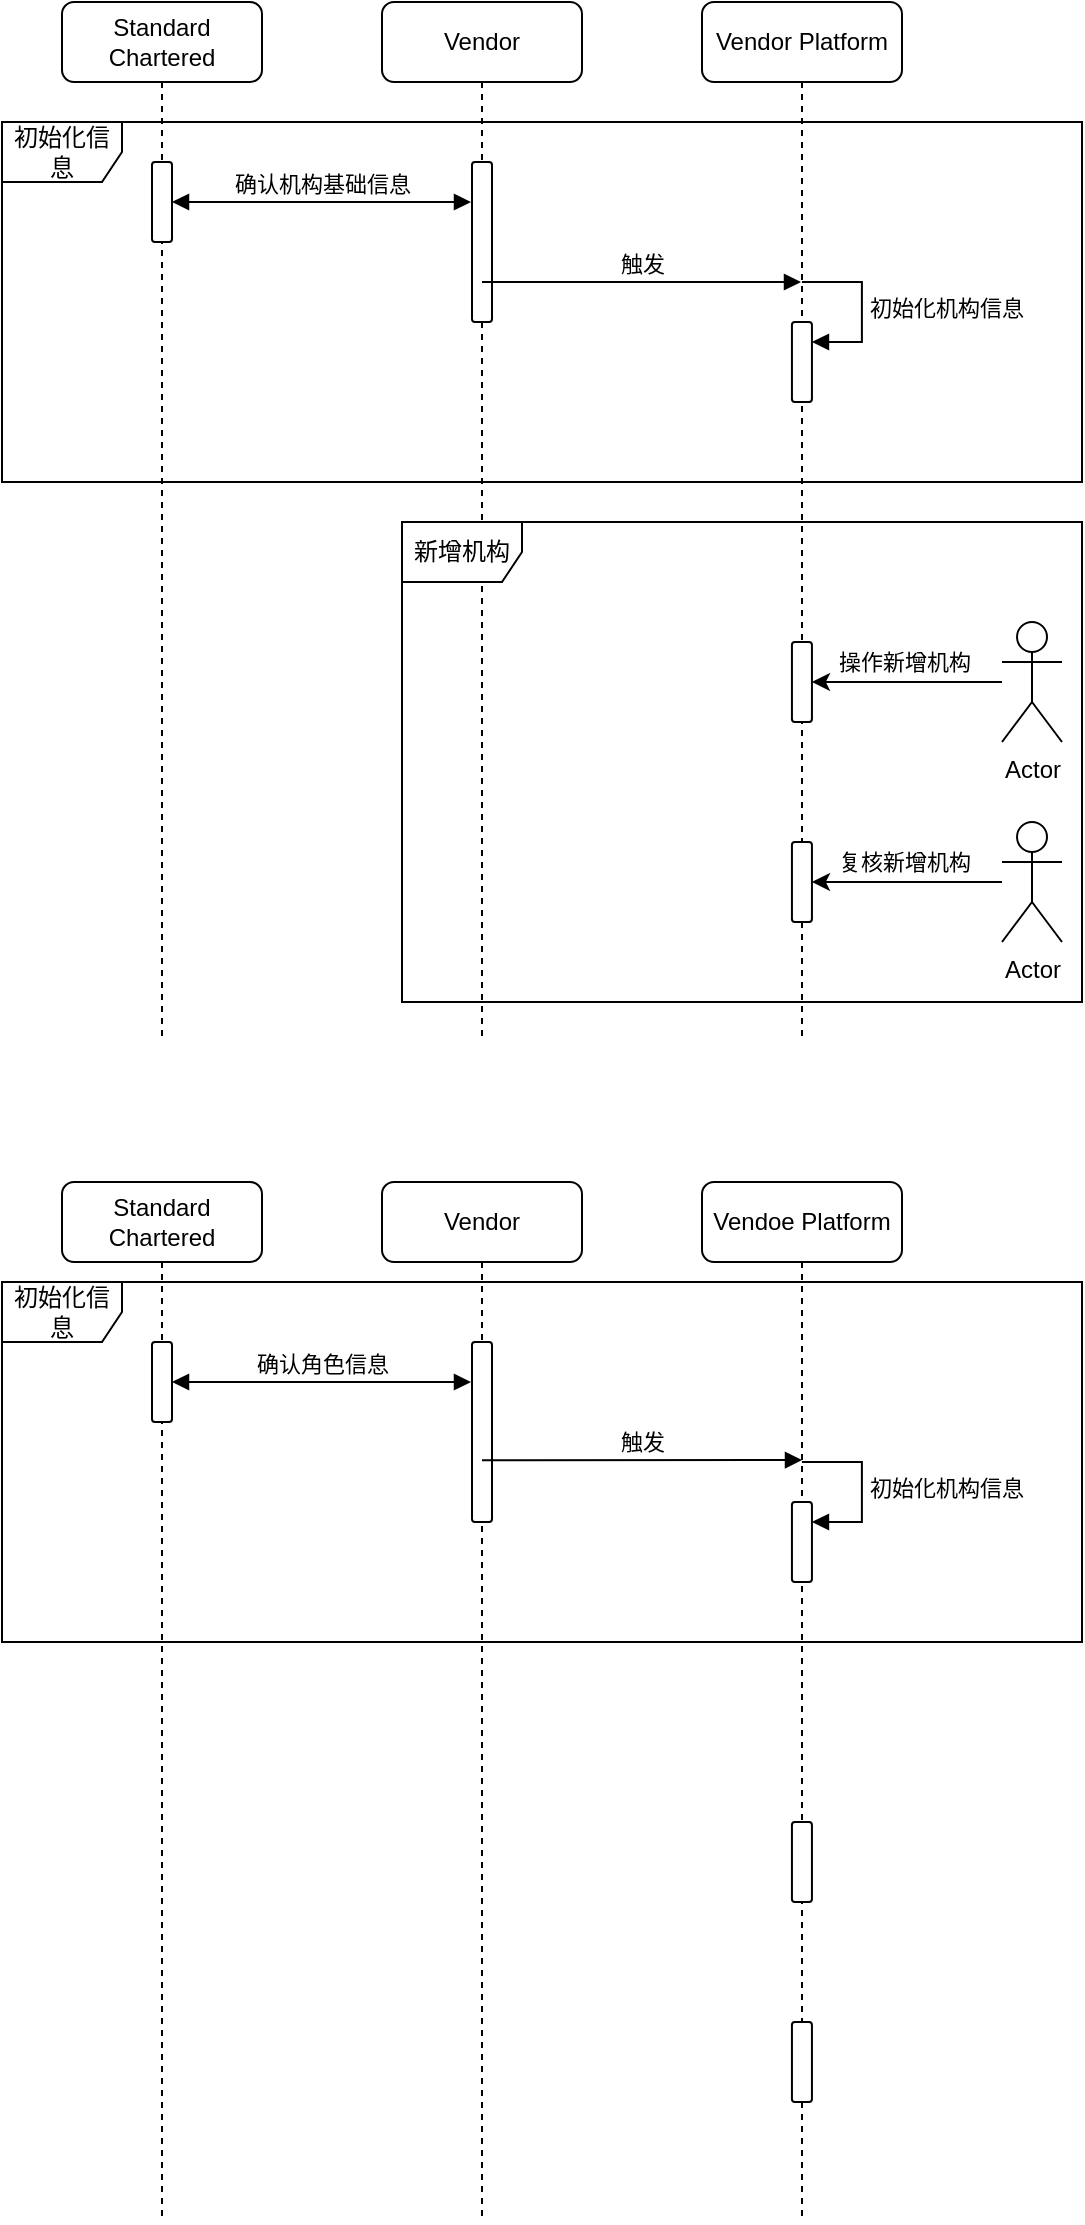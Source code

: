 <mxfile version="21.3.4" type="github">
  <diagram name="Page-1" id="2YBvvXClWsGukQMizWep">
    <mxGraphModel dx="989" dy="554" grid="0" gridSize="10" guides="1" tooltips="1" connect="1" arrows="1" fold="1" page="1" pageScale="1" pageWidth="850" pageHeight="1100" math="0" shadow="0">
      <root>
        <mxCell id="0" />
        <mxCell id="1" parent="0" />
        <mxCell id="HsPvvpVKl6wt8FLx81A3-1" value="Standard Chartered" style="shape=umlLifeline;perimeter=lifelinePerimeter;whiteSpace=wrap;html=1;container=1;dropTarget=0;collapsible=0;recursiveResize=0;outlineConnect=0;portConstraint=eastwest;newEdgeStyle={&quot;edgeStyle&quot;:&quot;elbowEdgeStyle&quot;,&quot;elbow&quot;:&quot;vertical&quot;,&quot;curved&quot;:0,&quot;rounded&quot;:0};rounded=1;" parent="1" vertex="1">
          <mxGeometry x="190" y="40" width="100" height="520" as="geometry" />
        </mxCell>
        <mxCell id="HsPvvpVKl6wt8FLx81A3-3" value="" style="html=1;points=[];perimeter=orthogonalPerimeter;outlineConnect=0;targetShapes=umlLifeline;portConstraint=eastwest;newEdgeStyle={&quot;edgeStyle&quot;:&quot;elbowEdgeStyle&quot;,&quot;elbow&quot;:&quot;vertical&quot;,&quot;curved&quot;:0,&quot;rounded&quot;:0};rounded=1;" parent="HsPvvpVKl6wt8FLx81A3-1" vertex="1">
          <mxGeometry x="45" y="80" width="10" height="40" as="geometry" />
        </mxCell>
        <mxCell id="HsPvvpVKl6wt8FLx81A3-2" value="Vendor" style="shape=umlLifeline;perimeter=lifelinePerimeter;whiteSpace=wrap;html=1;container=1;dropTarget=0;collapsible=0;recursiveResize=0;outlineConnect=0;portConstraint=eastwest;newEdgeStyle={&quot;edgeStyle&quot;:&quot;elbowEdgeStyle&quot;,&quot;elbow&quot;:&quot;vertical&quot;,&quot;curved&quot;:0,&quot;rounded&quot;:0};rounded=1;" parent="1" vertex="1">
          <mxGeometry x="350" y="40" width="100" height="520" as="geometry" />
        </mxCell>
        <mxCell id="HsPvvpVKl6wt8FLx81A3-4" value="" style="html=1;points=[];perimeter=orthogonalPerimeter;outlineConnect=0;targetShapes=umlLifeline;portConstraint=eastwest;newEdgeStyle={&quot;edgeStyle&quot;:&quot;elbowEdgeStyle&quot;,&quot;elbow&quot;:&quot;vertical&quot;,&quot;curved&quot;:0,&quot;rounded&quot;:0};rounded=1;" parent="HsPvvpVKl6wt8FLx81A3-2" vertex="1">
          <mxGeometry x="45" y="80" width="10" height="80" as="geometry" />
        </mxCell>
        <mxCell id="HsPvvpVKl6wt8FLx81A3-5" value="确认机构基础信息" style="html=1;verticalAlign=bottom;endArrow=block;edgeStyle=elbowEdgeStyle;elbow=vertical;curved=0;rounded=0;startArrow=block;startFill=1;" parent="1" edge="1">
          <mxGeometry width="80" relative="1" as="geometry">
            <mxPoint x="245" y="140" as="sourcePoint" />
            <mxPoint x="394.5" y="140" as="targetPoint" />
          </mxGeometry>
        </mxCell>
        <mxCell id="HsPvvpVKl6wt8FLx81A3-12" value="初始化信息" style="shape=umlFrame;whiteSpace=wrap;html=1;pointerEvents=0;rounded=1;" parent="1" vertex="1">
          <mxGeometry x="160" y="100" width="540" height="180" as="geometry" />
        </mxCell>
        <mxCell id="HsPvvpVKl6wt8FLx81A3-13" value="新增机构" style="shape=umlFrame;whiteSpace=wrap;html=1;pointerEvents=0;rounded=1;" parent="1" vertex="1">
          <mxGeometry x="360" y="300" width="340" height="240" as="geometry" />
        </mxCell>
        <mxCell id="HsPvvpVKl6wt8FLx81A3-19" value="Vendor Platform" style="shape=umlLifeline;perimeter=lifelinePerimeter;whiteSpace=wrap;html=1;container=1;dropTarget=0;collapsible=0;recursiveResize=0;outlineConnect=0;portConstraint=eastwest;newEdgeStyle={&quot;edgeStyle&quot;:&quot;elbowEdgeStyle&quot;,&quot;elbow&quot;:&quot;vertical&quot;,&quot;curved&quot;:0,&quot;rounded&quot;:0};rounded=1;" parent="1" vertex="1">
          <mxGeometry x="510" y="40" width="100" height="520" as="geometry" />
        </mxCell>
        <mxCell id="HsPvvpVKl6wt8FLx81A3-9" value="" style="html=1;points=[];perimeter=orthogonalPerimeter;outlineConnect=0;targetShapes=umlLifeline;portConstraint=eastwest;newEdgeStyle={&quot;edgeStyle&quot;:&quot;elbowEdgeStyle&quot;,&quot;elbow&quot;:&quot;vertical&quot;,&quot;curved&quot;:0,&quot;rounded&quot;:0};rounded=1;" parent="HsPvvpVKl6wt8FLx81A3-19" vertex="1">
          <mxGeometry x="44.97" y="160" width="10" height="40" as="geometry" />
        </mxCell>
        <mxCell id="HsPvvpVKl6wt8FLx81A3-10" value="初始化机构信息" style="html=1;align=left;spacingLeft=2;endArrow=block;rounded=0;edgeStyle=orthogonalEdgeStyle;curved=0;rounded=0;" parent="HsPvvpVKl6wt8FLx81A3-19" target="HsPvvpVKl6wt8FLx81A3-9" edge="1">
          <mxGeometry relative="1" as="geometry">
            <mxPoint x="49.97" y="140" as="sourcePoint" />
            <Array as="points">
              <mxPoint x="79.97" y="170" />
            </Array>
          </mxGeometry>
        </mxCell>
        <mxCell id="HsPvvpVKl6wt8FLx81A3-14" value="" style="html=1;points=[];perimeter=orthogonalPerimeter;outlineConnect=0;targetShapes=umlLifeline;portConstraint=eastwest;newEdgeStyle={&quot;edgeStyle&quot;:&quot;elbowEdgeStyle&quot;,&quot;elbow&quot;:&quot;vertical&quot;,&quot;curved&quot;:0,&quot;rounded&quot;:0};rounded=1;" parent="HsPvvpVKl6wt8FLx81A3-19" vertex="1">
          <mxGeometry x="44.97" y="320" width="10" height="40" as="geometry" />
        </mxCell>
        <mxCell id="HsPvvpVKl6wt8FLx81A3-18" value="" style="html=1;points=[];perimeter=orthogonalPerimeter;outlineConnect=0;targetShapes=umlLifeline;portConstraint=eastwest;newEdgeStyle={&quot;edgeStyle&quot;:&quot;elbowEdgeStyle&quot;,&quot;elbow&quot;:&quot;vertical&quot;,&quot;curved&quot;:0,&quot;rounded&quot;:0};rounded=1;" parent="HsPvvpVKl6wt8FLx81A3-19" vertex="1">
          <mxGeometry x="44.97" y="420" width="10" height="40" as="geometry" />
        </mxCell>
        <mxCell id="HsPvvpVKl6wt8FLx81A3-23" value="触发" style="html=1;verticalAlign=bottom;endArrow=block;edgeStyle=elbowEdgeStyle;elbow=vertical;curved=0;rounded=0;" parent="1" target="HsPvvpVKl6wt8FLx81A3-19" edge="1">
          <mxGeometry width="80" relative="1" as="geometry">
            <mxPoint x="400" y="180" as="sourcePoint" />
            <mxPoint x="480" y="180" as="targetPoint" />
          </mxGeometry>
        </mxCell>
        <mxCell id="HsPvvpVKl6wt8FLx81A3-11" value="Actor" style="shape=umlActor;verticalLabelPosition=bottom;verticalAlign=top;html=1;rounded=1;" parent="1" vertex="1">
          <mxGeometry x="660" y="350" width="30" height="60" as="geometry" />
        </mxCell>
        <mxCell id="HsPvvpVKl6wt8FLx81A3-15" value="操作新增机构" style="edgeStyle=orthogonalEdgeStyle;rounded=1;orthogonalLoop=1;jettySize=auto;html=1;" parent="1" source="HsPvvpVKl6wt8FLx81A3-11" target="HsPvvpVKl6wt8FLx81A3-14" edge="1">
          <mxGeometry x="0.032" y="-10" relative="1" as="geometry">
            <mxPoint as="offset" />
          </mxGeometry>
        </mxCell>
        <mxCell id="HsPvvpVKl6wt8FLx81A3-17" value="Actor" style="shape=umlActor;verticalLabelPosition=bottom;verticalAlign=top;html=1;rounded=1;" parent="1" vertex="1">
          <mxGeometry x="660" y="450" width="30" height="60" as="geometry" />
        </mxCell>
        <mxCell id="HsPvvpVKl6wt8FLx81A3-16" value="复核新增机构" style="edgeStyle=orthogonalEdgeStyle;rounded=1;orthogonalLoop=1;jettySize=auto;html=1;" parent="1" source="HsPvvpVKl6wt8FLx81A3-17" target="HsPvvpVKl6wt8FLx81A3-18" edge="1">
          <mxGeometry x="0.032" y="-10" relative="1" as="geometry">
            <mxPoint as="offset" />
          </mxGeometry>
        </mxCell>
        <mxCell id="k0ZV6RqPwpYbCEPCWNfD-1" value="Standard Chartered" style="shape=umlLifeline;perimeter=lifelinePerimeter;whiteSpace=wrap;html=1;container=1;dropTarget=0;collapsible=0;recursiveResize=0;outlineConnect=0;portConstraint=eastwest;newEdgeStyle={&quot;edgeStyle&quot;:&quot;elbowEdgeStyle&quot;,&quot;elbow&quot;:&quot;vertical&quot;,&quot;curved&quot;:0,&quot;rounded&quot;:0};rounded=1;" vertex="1" parent="1">
          <mxGeometry x="190" y="630" width="100" height="520" as="geometry" />
        </mxCell>
        <mxCell id="k0ZV6RqPwpYbCEPCWNfD-2" value="" style="html=1;points=[];perimeter=orthogonalPerimeter;outlineConnect=0;targetShapes=umlLifeline;portConstraint=eastwest;newEdgeStyle={&quot;edgeStyle&quot;:&quot;elbowEdgeStyle&quot;,&quot;elbow&quot;:&quot;vertical&quot;,&quot;curved&quot;:0,&quot;rounded&quot;:0};rounded=1;" vertex="1" parent="k0ZV6RqPwpYbCEPCWNfD-1">
          <mxGeometry x="45" y="80" width="10" height="40" as="geometry" />
        </mxCell>
        <mxCell id="k0ZV6RqPwpYbCEPCWNfD-3" value="Vendor" style="shape=umlLifeline;perimeter=lifelinePerimeter;whiteSpace=wrap;html=1;container=1;dropTarget=0;collapsible=0;recursiveResize=0;outlineConnect=0;portConstraint=eastwest;newEdgeStyle={&quot;edgeStyle&quot;:&quot;elbowEdgeStyle&quot;,&quot;elbow&quot;:&quot;vertical&quot;,&quot;curved&quot;:0,&quot;rounded&quot;:0};rounded=1;" vertex="1" parent="1">
          <mxGeometry x="350" y="630" width="100" height="520" as="geometry" />
        </mxCell>
        <mxCell id="k0ZV6RqPwpYbCEPCWNfD-4" value="" style="html=1;points=[];perimeter=orthogonalPerimeter;outlineConnect=0;targetShapes=umlLifeline;portConstraint=eastwest;newEdgeStyle={&quot;edgeStyle&quot;:&quot;elbowEdgeStyle&quot;,&quot;elbow&quot;:&quot;vertical&quot;,&quot;curved&quot;:0,&quot;rounded&quot;:0};rounded=1;" vertex="1" parent="k0ZV6RqPwpYbCEPCWNfD-3">
          <mxGeometry x="45" y="80" width="10" height="90" as="geometry" />
        </mxCell>
        <mxCell id="k0ZV6RqPwpYbCEPCWNfD-5" value="Vendoe Platform" style="shape=umlLifeline;perimeter=lifelinePerimeter;whiteSpace=wrap;html=1;container=1;dropTarget=0;collapsible=0;recursiveResize=0;outlineConnect=0;portConstraint=eastwest;newEdgeStyle={&quot;edgeStyle&quot;:&quot;elbowEdgeStyle&quot;,&quot;elbow&quot;:&quot;vertical&quot;,&quot;curved&quot;:0,&quot;rounded&quot;:0};rounded=1;" vertex="1" parent="1">
          <mxGeometry x="510" y="630" width="100" height="520" as="geometry" />
        </mxCell>
        <mxCell id="k0ZV6RqPwpYbCEPCWNfD-6" value="" style="html=1;points=[];perimeter=orthogonalPerimeter;outlineConnect=0;targetShapes=umlLifeline;portConstraint=eastwest;newEdgeStyle={&quot;edgeStyle&quot;:&quot;elbowEdgeStyle&quot;,&quot;elbow&quot;:&quot;vertical&quot;,&quot;curved&quot;:0,&quot;rounded&quot;:0};rounded=1;" vertex="1" parent="k0ZV6RqPwpYbCEPCWNfD-5">
          <mxGeometry x="44.97" y="160" width="10" height="40" as="geometry" />
        </mxCell>
        <mxCell id="k0ZV6RqPwpYbCEPCWNfD-7" value="初始化机构信息" style="html=1;align=left;spacingLeft=2;endArrow=block;rounded=0;edgeStyle=orthogonalEdgeStyle;curved=0;rounded=0;" edge="1" parent="k0ZV6RqPwpYbCEPCWNfD-5" target="k0ZV6RqPwpYbCEPCWNfD-6">
          <mxGeometry relative="1" as="geometry">
            <mxPoint x="49.97" y="140" as="sourcePoint" />
            <Array as="points">
              <mxPoint x="79.97" y="170" />
            </Array>
          </mxGeometry>
        </mxCell>
        <mxCell id="k0ZV6RqPwpYbCEPCWNfD-8" value="" style="html=1;points=[];perimeter=orthogonalPerimeter;outlineConnect=0;targetShapes=umlLifeline;portConstraint=eastwest;newEdgeStyle={&quot;edgeStyle&quot;:&quot;elbowEdgeStyle&quot;,&quot;elbow&quot;:&quot;vertical&quot;,&quot;curved&quot;:0,&quot;rounded&quot;:0};rounded=1;" vertex="1" parent="k0ZV6RqPwpYbCEPCWNfD-5">
          <mxGeometry x="44.97" y="320" width="10" height="40" as="geometry" />
        </mxCell>
        <mxCell id="k0ZV6RqPwpYbCEPCWNfD-9" value="" style="html=1;points=[];perimeter=orthogonalPerimeter;outlineConnect=0;targetShapes=umlLifeline;portConstraint=eastwest;newEdgeStyle={&quot;edgeStyle&quot;:&quot;elbowEdgeStyle&quot;,&quot;elbow&quot;:&quot;vertical&quot;,&quot;curved&quot;:0,&quot;rounded&quot;:0};rounded=1;" vertex="1" parent="k0ZV6RqPwpYbCEPCWNfD-5">
          <mxGeometry x="44.97" y="420" width="10" height="40" as="geometry" />
        </mxCell>
        <mxCell id="k0ZV6RqPwpYbCEPCWNfD-10" value="初始化信息" style="shape=umlFrame;whiteSpace=wrap;html=1;pointerEvents=0;rounded=1;" vertex="1" parent="1">
          <mxGeometry x="160" y="680" width="540" height="180" as="geometry" />
        </mxCell>
        <mxCell id="k0ZV6RqPwpYbCEPCWNfD-11" value="确认角色信息" style="html=1;verticalAlign=bottom;endArrow=block;edgeStyle=elbowEdgeStyle;elbow=vertical;curved=0;rounded=0;startArrow=block;startFill=1;" edge="1" parent="1">
          <mxGeometry width="80" relative="1" as="geometry">
            <mxPoint x="245" y="730" as="sourcePoint" />
            <mxPoint x="394.5" y="730" as="targetPoint" />
          </mxGeometry>
        </mxCell>
        <mxCell id="k0ZV6RqPwpYbCEPCWNfD-12" value="触发" style="html=1;verticalAlign=bottom;endArrow=block;edgeStyle=elbowEdgeStyle;elbow=vertical;curved=0;rounded=0;" edge="1" parent="1">
          <mxGeometry width="80" relative="1" as="geometry">
            <mxPoint x="400" y="769.14" as="sourcePoint" />
            <mxPoint x="560" y="769.14" as="targetPoint" />
          </mxGeometry>
        </mxCell>
      </root>
    </mxGraphModel>
  </diagram>
</mxfile>
